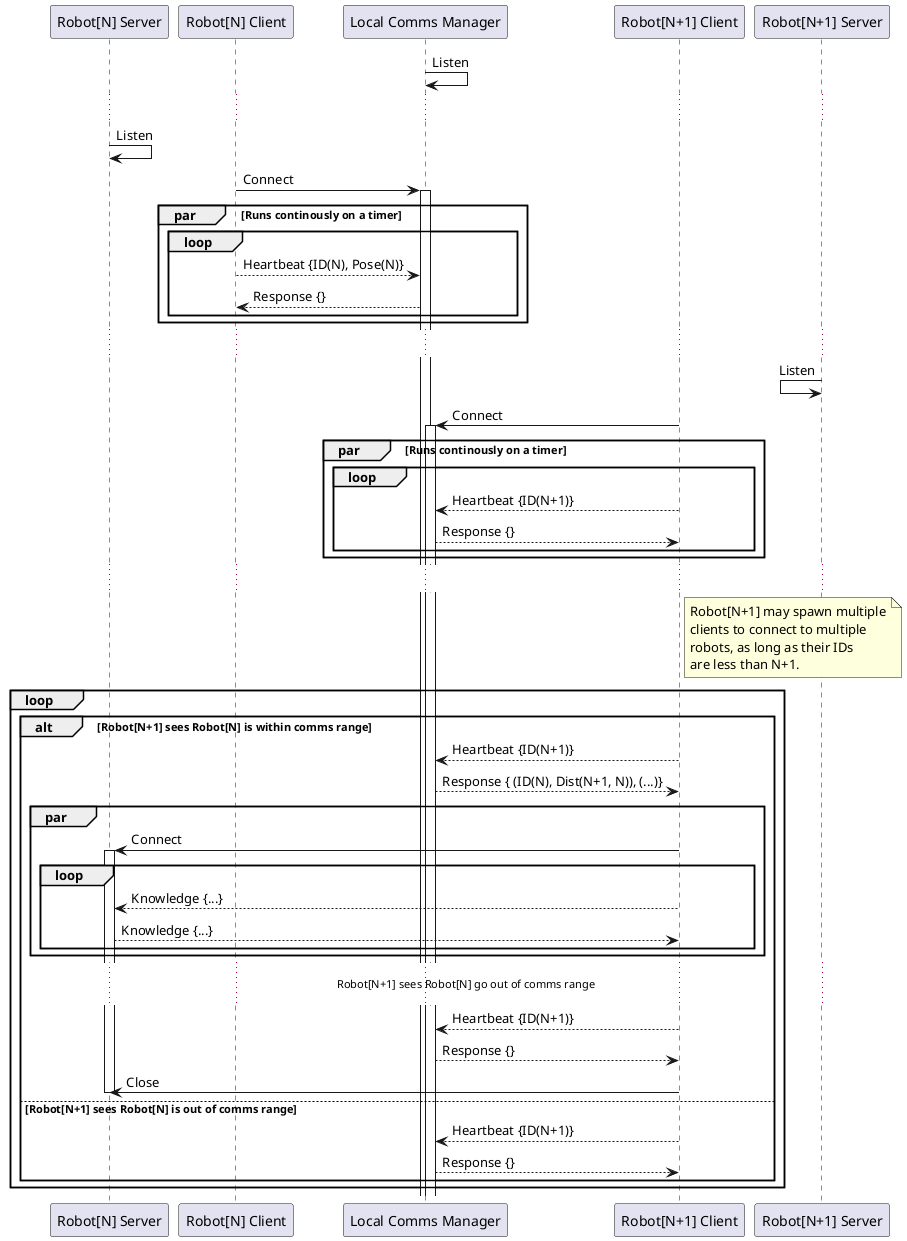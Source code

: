 @startuml

participant "Robot[N] Server"
participant "Robot[N] Client"
participant "Local Comms Manager"
participant "Robot[N+1] Client"
participant "Robot[N+1] Server"

"Local Comms Manager" -> "Local Comms Manager" : Listen

...

"Robot[N] Server" -> "Robot[N] Server" : Listen
"Robot[N] Client" -> "Local Comms Manager" : Connect
activate "Local Comms Manager"

par Runs continously on a timer
loop
"Robot[N] Client" --> "Local Comms Manager": Heartbeat {ID(N), Pose(N)}
"Local Comms Manager" --> "Robot[N] Client": Response {}
end
end

...

"Robot[N+1] Server" <- "Robot[N+1] Server" : Listen
"Robot[N+1] Client" -> "Local Comms Manager" : Connect
activate "Local Comms Manager"

par Runs continously on a timer
loop
"Robot[N+1] Client" --> "Local Comms Manager": Heartbeat {ID(N+1)}
"Local Comms Manager" --> "Robot[N+1] Client": Response {}
end
end

...

note right of "Robot[N+1] Client"
Robot[N+1] may spawn multiple
clients to connect to multiple
robots, as long as their IDs
are less than N+1.
end note

loop
alt Robot[N+1] sees Robot[N] is within comms range
"Robot[N+1] Client" --> "Local Comms Manager": Heartbeat {ID(N+1)}
"Local Comms Manager" --> "Robot[N+1] Client": Response { (ID(N), Dist(N+1, N)), (...)}
par
"Robot[N+1] Client" -> "Robot[N] Server": Connect
activate "Robot[N] Server"
loop
"Robot[N+1] Client" --> "Robot[N] Server": Knowledge {...}
"Robot[N] Server" --> "Robot[N+1] Client": Knowledge {...}
end
end
...Robot[N+1] sees Robot[N] go out of comms range...

"Robot[N+1] Client" --> "Local Comms Manager": Heartbeat {ID(N+1)}
"Local Comms Manager" --> "Robot[N+1] Client": Response {}
"Robot[N+1] Client" -> "Robot[N] Server": Close
deactivate "Robot[N] Server"

else Robot[N+1] sees Robot[N] is out of comms range
"Robot[N+1] Client" --> "Local Comms Manager": Heartbeat {ID(N+1)}
"Local Comms Manager" --> "Robot[N+1] Client": Response {}
end
end

@enduml
